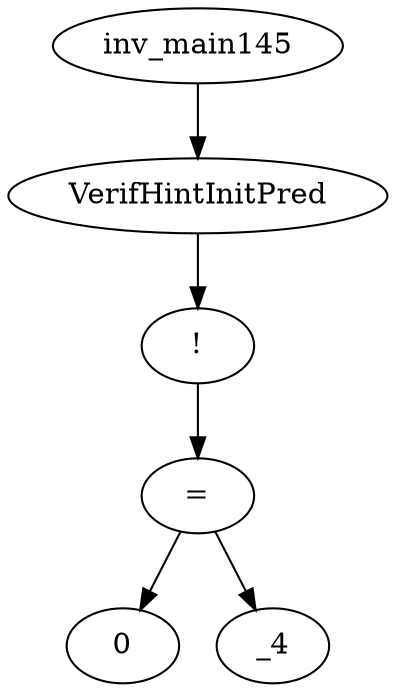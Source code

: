 digraph dag {
0 [label="inv_main145"];
1 [label="VerifHintInitPred"];
2 [label="!"];
3 [label="="];
4 [label="0"];
5 [label="_4"];
0->1
1->2
2->3
3->5
3 -> 4
}

